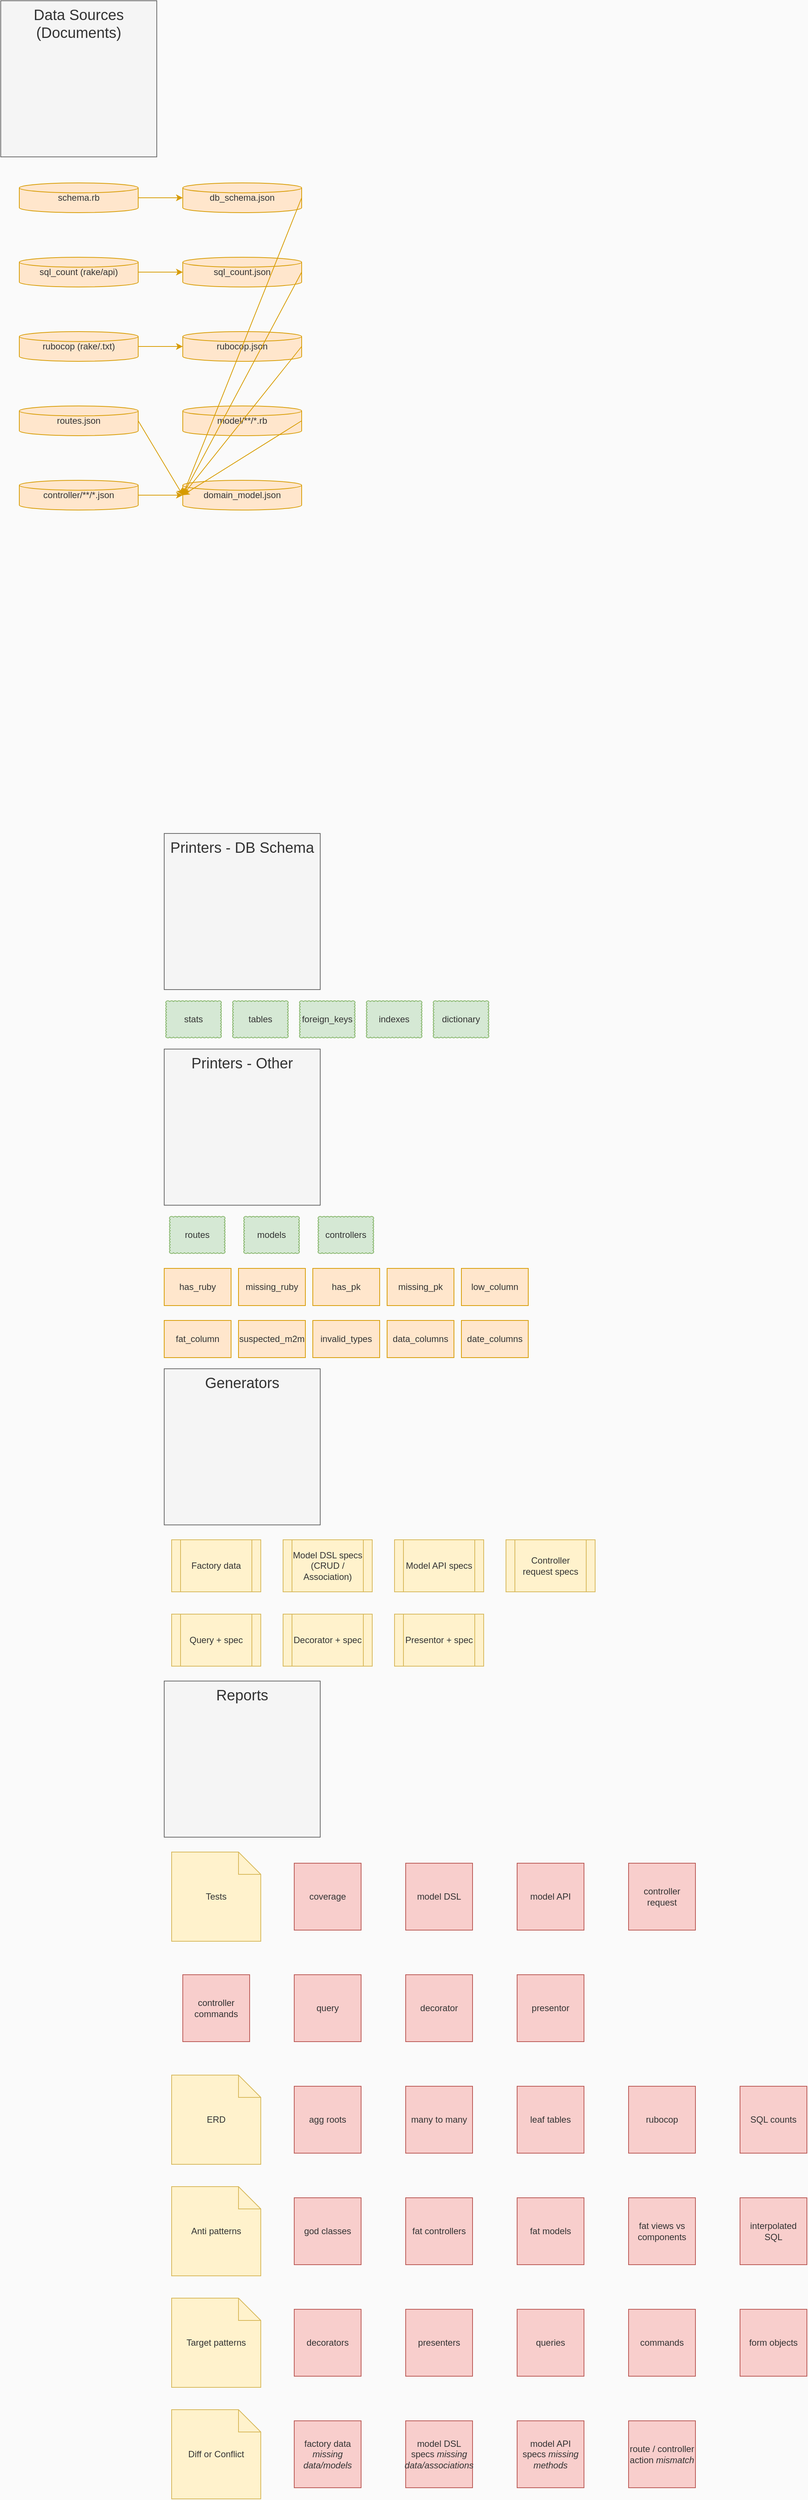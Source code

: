 <mxfile>
  <diagram id="jAE" name="Style-Plain">
    <mxGraphModel dx="0" dy="0" background="#fafafa" grid="0" gridSize="10" guides="1" tooltips="1" connect="1" arrows="1" fold="1" page="1" pageScale="1" pageWidth="1169" pageHeight="827" math="0" shadow="0">
      <root>
        <mxCell id="page_root_jAE" parent="jAE"/>
        <mxCell id="node_root_jAE" parent="page_root_jAE"/>
        <mxCell id="jAE-2" value="Data Sources (Documents)" style="whiteSpace=wrap;html=1;rounded=0;fillColor=#f5f5f5;strokeColor=#666666;fontColor=#333333;fontSize=20;verticalAlign=top" vertex="1" parent="node_root_jAE">
          <mxGeometry x="5" y="5" width="210" height="210" as="geometry"/>
        </mxCell>
        <mxCell id="a" value="schema.rb" style="whiteSpace=wrap;html=1;rounded=0;fillColor=#ffe6cc;strokeColor=#d79b00;fontColor=#333333;shape=mxgraph.flowchart.database;strokeWidth=1" vertex="1" parent="node_root_jAE">
          <mxGeometry x="30" y="250" width="160" height="40" as="geometry"/>
        </mxCell>
        <mxCell id="b" value="db_schema.json" style="whiteSpace=wrap;html=1;rounded=0;fillColor=#ffe6cc;strokeColor=#d79b00;fontColor=#333333;shape=mxgraph.flowchart.database;strokeWidth=1" vertex="1" parent="node_root_jAE">
          <mxGeometry x="250" y="250" width="160" height="40" as="geometry"/>
        </mxCell>
        <mxCell id="c" value="sql_count (rake/api)" style="whiteSpace=wrap;html=1;rounded=0;fillColor=#ffe6cc;strokeColor=#d79b00;fontColor=#333333;shape=mxgraph.flowchart.database;strokeWidth=1" vertex="1" parent="node_root_jAE">
          <mxGeometry x="30" y="350" width="160" height="40" as="geometry"/>
        </mxCell>
        <mxCell id="d" value="sql_count.json" style="whiteSpace=wrap;html=1;rounded=0;fillColor=#ffe6cc;strokeColor=#d79b00;fontColor=#333333;shape=mxgraph.flowchart.database;strokeWidth=1" vertex="1" parent="node_root_jAE">
          <mxGeometry x="250" y="350" width="160" height="40" as="geometry"/>
        </mxCell>
        <mxCell id="e" value="rubocop (rake/.txt)" style="whiteSpace=wrap;html=1;rounded=0;fillColor=#ffe6cc;strokeColor=#d79b00;fontColor=#333333;shape=mxgraph.flowchart.database;strokeWidth=1" vertex="1" parent="node_root_jAE">
          <mxGeometry x="30" y="450" width="160" height="40" as="geometry"/>
        </mxCell>
        <mxCell id="f" value="rubocop.json" style="whiteSpace=wrap;html=1;rounded=0;fillColor=#ffe6cc;strokeColor=#d79b00;fontColor=#333333;shape=mxgraph.flowchart.database;strokeWidth=1" vertex="1" parent="node_root_jAE">
          <mxGeometry x="250" y="450" width="160" height="40" as="geometry"/>
        </mxCell>
        <mxCell id="g" value="routes.json" style="whiteSpace=wrap;html=1;rounded=0;fillColor=#ffe6cc;strokeColor=#d79b00;fontColor=#333333;shape=mxgraph.flowchart.database;strokeWidth=1" vertex="1" parent="node_root_jAE">
          <mxGeometry x="30" y="550" width="160" height="40" as="geometry"/>
        </mxCell>
        <mxCell id="h" value="model/**/*.rb" style="whiteSpace=wrap;html=1;rounded=0;fillColor=#ffe6cc;strokeColor=#d79b00;fontColor=#333333;shape=mxgraph.flowchart.database;strokeWidth=1" vertex="1" parent="node_root_jAE">
          <mxGeometry x="250" y="550" width="160" height="40" as="geometry"/>
        </mxCell>
        <mxCell id="i" value="controller/**/*.json" style="whiteSpace=wrap;html=1;rounded=0;fillColor=#ffe6cc;strokeColor=#d79b00;fontColor=#333333;shape=mxgraph.flowchart.database;strokeWidth=1" vertex="1" parent="node_root_jAE">
          <mxGeometry x="30" y="650" width="160" height="40" as="geometry"/>
        </mxCell>
        <mxCell id="j" value="domain_model.json" style="whiteSpace=wrap;html=1;rounded=0;fillColor=#ffe6cc;strokeColor=#d79b00;fontColor=#333333;shape=mxgraph.flowchart.database;strokeWidth=1" vertex="1" parent="node_root_jAE">
          <mxGeometry x="250" y="650" width="160" height="40" as="geometry"/>
        </mxCell>
        <mxCell id="jAE-14" value="" style="whiteSpace=wrap;html=1;rounded=0;fillColor=#ffe6cc;strokeColor=#d79b00;edgeStyle=none;exitX=1;exitY=0.5;exitDx=0;exitDy=0;entryX=0;entryY=0.5;entryDx=0;entryDy=0" parent="node_root_jAE" source="a" target="b" edge="1">
          <mxGeometry relative="1" as="geometry"/>
        </mxCell>
        <mxCell id="jAE-15" value="" style="whiteSpace=wrap;html=1;rounded=0;fillColor=#ffe6cc;strokeColor=#d79b00;edgeStyle=none;exitX=1;exitY=0.5;exitDx=0;exitDy=0;entryX=0;entryY=0.5;entryDx=0;entryDy=0" parent="node_root_jAE" source="c" target="d" edge="1">
          <mxGeometry relative="1" as="geometry"/>
        </mxCell>
        <mxCell id="jAE-16" value="" style="whiteSpace=wrap;html=1;rounded=0;fillColor=#ffe6cc;strokeColor=#d79b00;edgeStyle=none;exitX=1;exitY=0.5;exitDx=0;exitDy=0;entryX=0;entryY=0.5;entryDx=0;entryDy=0" parent="node_root_jAE" source="e" target="f" edge="1">
          <mxGeometry relative="1" as="geometry"/>
        </mxCell>
        <mxCell id="jAE-17" value="" style="whiteSpace=wrap;html=1;rounded=0;fillColor=#ffe6cc;strokeColor=#d79b00;edgeStyle=none;exitX=1;exitY=0.5;exitDx=0;exitDy=0;entryX=0;entryY=0.5;entryDx=0;entryDy=0" parent="node_root_jAE" source="b" target="j" edge="1">
          <mxGeometry relative="1" as="geometry"/>
        </mxCell>
        <mxCell id="jAE-18" value="" style="whiteSpace=wrap;html=1;rounded=0;fillColor=#ffe6cc;strokeColor=#d79b00;edgeStyle=none;exitX=1;exitY=0.5;exitDx=0;exitDy=0;entryX=0;entryY=0.5;entryDx=0;entryDy=0" parent="node_root_jAE" source="d" target="j" edge="1">
          <mxGeometry relative="1" as="geometry"/>
        </mxCell>
        <mxCell id="jAE-19" value="" style="whiteSpace=wrap;html=1;rounded=0;fillColor=#ffe6cc;strokeColor=#d79b00;edgeStyle=none;exitX=1;exitY=0.5;exitDx=0;exitDy=0;entryX=0;entryY=0.5;entryDx=0;entryDy=0" parent="node_root_jAE" source="f" target="j" edge="1">
          <mxGeometry relative="1" as="geometry"/>
        </mxCell>
        <mxCell id="jAE-20" value="" style="whiteSpace=wrap;html=1;rounded=0;fillColor=#ffe6cc;strokeColor=#d79b00;edgeStyle=none;exitX=1;exitY=0.5;exitDx=0;exitDy=0;entryX=0;entryY=0.5;entryDx=0;entryDy=0" parent="node_root_jAE" source="g" target="j" edge="1">
          <mxGeometry relative="1" as="geometry"/>
        </mxCell>
        <mxCell id="jAE-21" value="" style="whiteSpace=wrap;html=1;rounded=0;fillColor=#ffe6cc;strokeColor=#d79b00;edgeStyle=none;exitX=1;exitY=0.5;exitDx=0;exitDy=0;entryX=0;entryY=0.5;entryDx=0;entryDy=0" parent="node_root_jAE" source="h" target="j" edge="1">
          <mxGeometry relative="1" as="geometry"/>
        </mxCell>
        <mxCell id="jAE-22" value="" style="whiteSpace=wrap;html=1;rounded=0;fillColor=#ffe6cc;strokeColor=#d79b00;edgeStyle=none;exitX=1;exitY=0.5;exitDx=0;exitDy=0;entryX=0;entryY=0.5;entryDx=0;entryDy=0" parent="node_root_jAE" source="i" target="j" edge="1">
          <mxGeometry relative="1" as="geometry"/>
        </mxCell>
        <mxCell id="jAE-24" value="Printers - DB Schema" style="whiteSpace=wrap;html=1;rounded=0;fillColor=#f5f5f5;strokeColor=#666666;fontColor=#333333;fontSize=20;verticalAlign=top" vertex="1" parent="node_root_jAE">
          <mxGeometry x="225" y="1125" width="210" height="210" as="geometry"/>
        </mxCell>
        <mxCell id="jAE-26" value="stats" style="whiteSpace=wrap;html=1;rounded=0;fillColor=#d5e8d4;strokeColor=#82b366;fontColor=#333333;shape=mxgraph.basic.cloud_rect" vertex="1" parent="node_root_jAE">
          <mxGeometry x="227" y="1350" width="75" height="50" as="geometry"/>
        </mxCell>
        <mxCell id="jAE-27" value="tables" style="whiteSpace=wrap;html=1;rounded=0;fillColor=#d5e8d4;strokeColor=#82b366;fontColor=#333333;shape=mxgraph.basic.cloud_rect" vertex="1" parent="node_root_jAE">
          <mxGeometry x="317" y="1350" width="75" height="50" as="geometry"/>
        </mxCell>
        <mxCell id="jAE-28" value="foreign_keys" style="whiteSpace=wrap;html=1;rounded=0;fillColor=#d5e8d4;strokeColor=#82b366;fontColor=#333333;shape=mxgraph.basic.cloud_rect" vertex="1" parent="node_root_jAE">
          <mxGeometry x="407" y="1350" width="75" height="50" as="geometry"/>
        </mxCell>
        <mxCell id="jAE-29" value="indexes" style="whiteSpace=wrap;html=1;rounded=0;fillColor=#d5e8d4;strokeColor=#82b366;fontColor=#333333;shape=mxgraph.basic.cloud_rect" vertex="1" parent="node_root_jAE">
          <mxGeometry x="497" y="1350" width="75" height="50" as="geometry"/>
        </mxCell>
        <mxCell id="jAE-30" value="dictionary" style="whiteSpace=wrap;html=1;rounded=0;fillColor=#d5e8d4;strokeColor=#82b366;fontColor=#333333;shape=mxgraph.basic.cloud_rect" vertex="1" parent="node_root_jAE">
          <mxGeometry x="587" y="1350" width="75" height="50" as="geometry"/>
        </mxCell>
        <mxCell id="jAE-32" value="Printers - Other" style="whiteSpace=wrap;html=1;rounded=0;fillColor=#f5f5f5;strokeColor=#666666;fontColor=#333333;fontSize=20;verticalAlign=top" vertex="1" parent="node_root_jAE">
          <mxGeometry x="225" y="1415" width="210" height="210" as="geometry"/>
        </mxCell>
        <mxCell id="jAE-34" value="routes" style="whiteSpace=wrap;html=1;rounded=0;fillColor=#d5e8d4;strokeColor=#82b366;fontColor=#333333;shape=mxgraph.basic.cloud_rect" vertex="1" parent="node_root_jAE">
          <mxGeometry x="232" y="1640" width="75" height="50" as="geometry"/>
        </mxCell>
        <mxCell id="jAE-35" value="models" style="whiteSpace=wrap;html=1;rounded=0;fillColor=#d5e8d4;strokeColor=#82b366;fontColor=#333333;shape=mxgraph.basic.cloud_rect" vertex="1" parent="node_root_jAE">
          <mxGeometry x="332" y="1640" width="75" height="50" as="geometry"/>
        </mxCell>
        <mxCell id="jAE-36" value="controllers" style="whiteSpace=wrap;html=1;rounded=0;fillColor=#d5e8d4;strokeColor=#82b366;fontColor=#333333;shape=mxgraph.basic.cloud_rect" vertex="1" parent="node_root_jAE">
          <mxGeometry x="432" y="1640" width="75" height="50" as="geometry"/>
        </mxCell>
        <mxCell id="jAE-38" value="has_ruby" style="whiteSpace=wrap;html=1;rounded=0;fillColor=#ffe6cc;strokeColor=#d79b00;fontColor=#333333" vertex="1" parent="node_root_jAE">
          <mxGeometry x="225" y="1710" width="90" height="50" as="geometry"/>
        </mxCell>
        <mxCell id="jAE-39" value="missing_ruby" style="whiteSpace=wrap;html=1;rounded=0;fillColor=#ffe6cc;strokeColor=#d79b00;fontColor=#333333" vertex="1" parent="node_root_jAE">
          <mxGeometry x="325" y="1710" width="90" height="50" as="geometry"/>
        </mxCell>
        <mxCell id="jAE-40" value="has_pk" style="whiteSpace=wrap;html=1;rounded=0;fillColor=#ffe6cc;strokeColor=#d79b00;fontColor=#333333" vertex="1" parent="node_root_jAE">
          <mxGeometry x="425" y="1710" width="90" height="50" as="geometry"/>
        </mxCell>
        <mxCell id="jAE-41" value="missing_pk" style="whiteSpace=wrap;html=1;rounded=0;fillColor=#ffe6cc;strokeColor=#d79b00;fontColor=#333333" vertex="1" parent="node_root_jAE">
          <mxGeometry x="525" y="1710" width="90" height="50" as="geometry"/>
        </mxCell>
        <mxCell id="jAE-42" value="low_column" style="whiteSpace=wrap;html=1;rounded=0;fillColor=#ffe6cc;strokeColor=#d79b00;fontColor=#333333" vertex="1" parent="node_root_jAE">
          <mxGeometry x="625" y="1710" width="90" height="50" as="geometry"/>
        </mxCell>
        <mxCell id="jAE-43" value="fat_column" style="whiteSpace=wrap;html=1;rounded=0;fillColor=#ffe6cc;strokeColor=#d79b00;fontColor=#333333" vertex="1" parent="node_root_jAE">
          <mxGeometry x="225" y="1780" width="90" height="50" as="geometry"/>
        </mxCell>
        <mxCell id="jAE-44" value="suspected_m2m" style="whiteSpace=wrap;html=1;rounded=0;fillColor=#ffe6cc;strokeColor=#d79b00;fontColor=#333333" vertex="1" parent="node_root_jAE">
          <mxGeometry x="325" y="1780" width="90" height="50" as="geometry"/>
        </mxCell>
        <mxCell id="jAE-45" value="invalid_types" style="whiteSpace=wrap;html=1;rounded=0;fillColor=#ffe6cc;strokeColor=#d79b00;fontColor=#333333" vertex="1" parent="node_root_jAE">
          <mxGeometry x="425" y="1780" width="90" height="50" as="geometry"/>
        </mxCell>
        <mxCell id="jAE-46" value="data_columns" style="whiteSpace=wrap;html=1;rounded=0;fillColor=#ffe6cc;strokeColor=#d79b00;fontColor=#333333" vertex="1" parent="node_root_jAE">
          <mxGeometry x="525" y="1780" width="90" height="50" as="geometry"/>
        </mxCell>
        <mxCell id="jAE-47" value="date_columns" style="whiteSpace=wrap;html=1;rounded=0;fillColor=#ffe6cc;strokeColor=#d79b00;fontColor=#333333" vertex="1" parent="node_root_jAE">
          <mxGeometry x="625" y="1780" width="90" height="50" as="geometry"/>
        </mxCell>
        <mxCell id="jAE-49" value="Generators" style="whiteSpace=wrap;html=1;rounded=0;fillColor=#f5f5f5;strokeColor=#666666;fontColor=#333333;fontSize=20;verticalAlign=top" vertex="1" parent="node_root_jAE">
          <mxGeometry x="225" y="1845" width="210" height="210" as="geometry"/>
        </mxCell>
        <mxCell id="jAE-51" value="Factory data" style="whiteSpace=wrap;html=1;rounded=0;fillColor=#fff2cc;strokeColor=#d6b656;fontColor=#333333;shape=process" vertex="1" parent="node_root_jAE">
          <mxGeometry x="235" y="2075" width="120" height="70" as="geometry"/>
        </mxCell>
        <mxCell id="jAE-52" value="Model DSL specs (CRUD / Association)" style="whiteSpace=wrap;html=1;rounded=0;fillColor=#fff2cc;strokeColor=#d6b656;fontColor=#333333;shape=process" vertex="1" parent="node_root_jAE">
          <mxGeometry x="385" y="2075" width="120" height="70" as="geometry"/>
        </mxCell>
        <mxCell id="jAE-53" value="Model API specs" style="whiteSpace=wrap;html=1;rounded=0;fillColor=#fff2cc;strokeColor=#d6b656;fontColor=#333333;shape=process" vertex="1" parent="node_root_jAE">
          <mxGeometry x="535" y="2075" width="120" height="70" as="geometry"/>
        </mxCell>
        <mxCell id="jAE-54" value="Controller request specs" style="whiteSpace=wrap;html=1;rounded=0;fillColor=#fff2cc;strokeColor=#d6b656;fontColor=#333333;shape=process" vertex="1" parent="node_root_jAE">
          <mxGeometry x="685" y="2075" width="120" height="70" as="geometry"/>
        </mxCell>
        <mxCell id="jAE-55" value="Query + spec" style="whiteSpace=wrap;html=1;rounded=0;fillColor=#fff2cc;strokeColor=#d6b656;fontColor=#333333;shape=process" vertex="1" parent="node_root_jAE">
          <mxGeometry x="235" y="2175" width="120" height="70" as="geometry"/>
        </mxCell>
        <mxCell id="jAE-56" value="Decorator + spec" style="whiteSpace=wrap;html=1;rounded=0;fillColor=#fff2cc;strokeColor=#d6b656;fontColor=#333333;shape=process" vertex="1" parent="node_root_jAE">
          <mxGeometry x="385" y="2175" width="120" height="70" as="geometry"/>
        </mxCell>
        <mxCell id="jAE-57" value="Presentor + spec" style="whiteSpace=wrap;html=1;rounded=0;fillColor=#fff2cc;strokeColor=#d6b656;fontColor=#333333;shape=process" vertex="1" parent="node_root_jAE">
          <mxGeometry x="535" y="2175" width="120" height="70" as="geometry"/>
        </mxCell>
        <mxCell id="jAE-58" value="" style="whiteSpace=wrap;html=1;rounded=0;fillColor=#fafafa;strokeColor=#fafafa;fontColor=#333333" vertex="1" parent="node_root_jAE">
          <mxGeometry x="720" y="2185" width="50" height="50" as="geometry"/>
        </mxCell>
        <mxCell id="jAE-60" value="Reports" style="whiteSpace=wrap;html=1;rounded=0;fillColor=#f5f5f5;strokeColor=#666666;fontColor=#333333;fontSize=20;verticalAlign=top" vertex="1" parent="node_root_jAE">
          <mxGeometry x="225" y="2265" width="210" height="210" as="geometry"/>
        </mxCell>
        <mxCell id="jAE-62" value="Tests" style="whiteSpace=wrap;html=1;rounded=0;fillColor=#fff2cc;strokeColor=#d6b656;fontColor=#333333;shape=note" vertex="1" parent="node_root_jAE">
          <mxGeometry x="235" y="2495" width="120" height="120" as="geometry"/>
        </mxCell>
        <mxCell id="jAE-63" value="coverage" style="whiteSpace=wrap;html=1;rounded=0;fillColor=#f8cecc;strokeColor=#b85450;fontColor=#333333" vertex="1" parent="node_root_jAE">
          <mxGeometry x="400" y="2510" width="90" height="90" as="geometry"/>
        </mxCell>
        <mxCell id="jAE-64" value="model DSL" style="whiteSpace=wrap;html=1;rounded=0;fillColor=#f8cecc;strokeColor=#b85450;fontColor=#333333" vertex="1" parent="node_root_jAE">
          <mxGeometry x="550" y="2510" width="90" height="90" as="geometry"/>
        </mxCell>
        <mxCell id="jAE-65" value="model API" style="whiteSpace=wrap;html=1;rounded=0;fillColor=#f8cecc;strokeColor=#b85450;fontColor=#333333" vertex="1" parent="node_root_jAE">
          <mxGeometry x="700" y="2510" width="90" height="90" as="geometry"/>
        </mxCell>
        <mxCell id="jAE-66" value="controller request" style="whiteSpace=wrap;html=1;rounded=0;fillColor=#f8cecc;strokeColor=#b85450;fontColor=#333333" vertex="1" parent="node_root_jAE">
          <mxGeometry x="850" y="2510" width="90" height="90" as="geometry"/>
        </mxCell>
        <mxCell id="jAE-67" value="controller commands" style="whiteSpace=wrap;html=1;rounded=0;fillColor=#f8cecc;strokeColor=#b85450;fontColor=#333333" vertex="1" parent="node_root_jAE">
          <mxGeometry x="250" y="2660" width="90" height="90" as="geometry"/>
        </mxCell>
        <mxCell id="jAE-68" value="query" style="whiteSpace=wrap;html=1;rounded=0;fillColor=#f8cecc;strokeColor=#b85450;fontColor=#333333" vertex="1" parent="node_root_jAE">
          <mxGeometry x="400" y="2660" width="90" height="90" as="geometry"/>
        </mxCell>
        <mxCell id="jAE-69" value="decorator" style="whiteSpace=wrap;html=1;rounded=0;fillColor=#f8cecc;strokeColor=#b85450;fontColor=#333333" vertex="1" parent="node_root_jAE">
          <mxGeometry x="550" y="2660" width="90" height="90" as="geometry"/>
        </mxCell>
        <mxCell id="jAE-70" value="presentor" style="whiteSpace=wrap;html=1;rounded=0;fillColor=#f8cecc;strokeColor=#b85450;fontColor=#333333" vertex="1" parent="node_root_jAE">
          <mxGeometry x="700" y="2660" width="90" height="90" as="geometry"/>
        </mxCell>
        <mxCell id="jAE-71" value="" style="whiteSpace=wrap;html=1;rounded=0;fillColor=#fafafa;strokeColor=#fafafa;fontColor=#333333" vertex="1" parent="node_root_jAE">
          <mxGeometry x="870" y="2680" width="50" height="50" as="geometry"/>
        </mxCell>
        <mxCell id="jAE-73" value="ERD" style="whiteSpace=wrap;html=1;rounded=0;fillColor=#fff2cc;strokeColor=#d6b656;fontColor=#333333;shape=note" vertex="1" parent="node_root_jAE">
          <mxGeometry x="235" y="2795" width="120" height="120" as="geometry"/>
        </mxCell>
        <mxCell id="jAE-74" value="agg roots" style="whiteSpace=wrap;html=1;rounded=0;fillColor=#f8cecc;strokeColor=#b85450;fontColor=#333333" vertex="1" parent="node_root_jAE">
          <mxGeometry x="400" y="2810" width="90" height="90" as="geometry"/>
        </mxCell>
        <mxCell id="jAE-75" value="many to many" style="whiteSpace=wrap;html=1;rounded=0;fillColor=#f8cecc;strokeColor=#b85450;fontColor=#333333" vertex="1" parent="node_root_jAE">
          <mxGeometry x="550" y="2810" width="90" height="90" as="geometry"/>
        </mxCell>
        <mxCell id="jAE-76" value="leaf tables" style="whiteSpace=wrap;html=1;rounded=0;fillColor=#f8cecc;strokeColor=#b85450;fontColor=#333333" vertex="1" parent="node_root_jAE">
          <mxGeometry x="700" y="2810" width="90" height="90" as="geometry"/>
        </mxCell>
        <mxCell id="jAE-77" value="rubocop" style="whiteSpace=wrap;html=1;rounded=0;fillColor=#f8cecc;strokeColor=#b85450;fontColor=#333333" vertex="1" parent="node_root_jAE">
          <mxGeometry x="850" y="2810" width="90" height="90" as="geometry"/>
        </mxCell>
        <mxCell id="jAE-78" value="SQL counts" style="whiteSpace=wrap;html=1;rounded=0;fillColor=#f8cecc;strokeColor=#b85450;fontColor=#333333" vertex="1" parent="node_root_jAE">
          <mxGeometry x="1000" y="2810" width="90" height="90" as="geometry"/>
        </mxCell>
        <mxCell id="jAE-80" value="Anti patterns" style="whiteSpace=wrap;html=1;rounded=0;fillColor=#fff2cc;strokeColor=#d6b656;fontColor=#333333;shape=note" vertex="1" parent="node_root_jAE">
          <mxGeometry x="235" y="2945" width="120" height="120" as="geometry"/>
        </mxCell>
        <mxCell id="jAE-81" value="god classes" style="whiteSpace=wrap;html=1;rounded=0;fillColor=#f8cecc;strokeColor=#b85450;fontColor=#333333" vertex="1" parent="node_root_jAE">
          <mxGeometry x="400" y="2960" width="90" height="90" as="geometry"/>
        </mxCell>
        <mxCell id="jAE-82" value="fat controllers" style="whiteSpace=wrap;html=1;rounded=0;fillColor=#f8cecc;strokeColor=#b85450;fontColor=#333333" vertex="1" parent="node_root_jAE">
          <mxGeometry x="550" y="2960" width="90" height="90" as="geometry"/>
        </mxCell>
        <mxCell id="jAE-83" value="fat models" style="whiteSpace=wrap;html=1;rounded=0;fillColor=#f8cecc;strokeColor=#b85450;fontColor=#333333" vertex="1" parent="node_root_jAE">
          <mxGeometry x="700" y="2960" width="90" height="90" as="geometry"/>
        </mxCell>
        <mxCell id="jAE-84" value="fat views vs components" style="whiteSpace=wrap;html=1;rounded=0;fillColor=#f8cecc;strokeColor=#b85450;fontColor=#333333" vertex="1" parent="node_root_jAE">
          <mxGeometry x="850" y="2960" width="90" height="90" as="geometry"/>
        </mxCell>
        <mxCell id="jAE-85" value="interpolated SQL" style="whiteSpace=wrap;html=1;rounded=0;fillColor=#f8cecc;strokeColor=#b85450;fontColor=#333333" vertex="1" parent="node_root_jAE">
          <mxGeometry x="1000" y="2960" width="90" height="90" as="geometry"/>
        </mxCell>
        <mxCell id="jAE-87" value="Target patterns" style="whiteSpace=wrap;html=1;rounded=0;fillColor=#fff2cc;strokeColor=#d6b656;fontColor=#333333;shape=note" vertex="1" parent="node_root_jAE">
          <mxGeometry x="235" y="3095" width="120" height="120" as="geometry"/>
        </mxCell>
        <mxCell id="jAE-88" value="decorators" style="whiteSpace=wrap;html=1;rounded=0;fillColor=#f8cecc;strokeColor=#b85450;fontColor=#333333" vertex="1" parent="node_root_jAE">
          <mxGeometry x="400" y="3110" width="90" height="90" as="geometry"/>
        </mxCell>
        <mxCell id="jAE-89" value="presenters" style="whiteSpace=wrap;html=1;rounded=0;fillColor=#f8cecc;strokeColor=#b85450;fontColor=#333333" vertex="1" parent="node_root_jAE">
          <mxGeometry x="550" y="3110" width="90" height="90" as="geometry"/>
        </mxCell>
        <mxCell id="jAE-90" value="queries" style="whiteSpace=wrap;html=1;rounded=0;fillColor=#f8cecc;strokeColor=#b85450;fontColor=#333333" vertex="1" parent="node_root_jAE">
          <mxGeometry x="700" y="3110" width="90" height="90" as="geometry"/>
        </mxCell>
        <mxCell id="jAE-91" value="commands" style="whiteSpace=wrap;html=1;rounded=0;fillColor=#f8cecc;strokeColor=#b85450;fontColor=#333333" vertex="1" parent="node_root_jAE">
          <mxGeometry x="850" y="3110" width="90" height="90" as="geometry"/>
        </mxCell>
        <mxCell id="jAE-92" value="form objects" style="whiteSpace=wrap;html=1;rounded=0;fillColor=#f8cecc;strokeColor=#b85450;fontColor=#333333" vertex="1" parent="node_root_jAE">
          <mxGeometry x="1000" y="3110" width="90" height="90" as="geometry"/>
        </mxCell>
        <mxCell id="jAE-94" value="Diff or Conflict" style="whiteSpace=wrap;html=1;rounded=0;fillColor=#fff2cc;strokeColor=#d6b656;fontColor=#333333;shape=note" vertex="1" parent="node_root_jAE">
          <mxGeometry x="235" y="3245" width="120" height="120" as="geometry"/>
        </mxCell>
        <mxCell id="jAE-95" value="factory data &lt;i&gt;missing data/models&lt;/i&gt;" style="whiteSpace=wrap;html=1;rounded=0;fillColor=#f8cecc;strokeColor=#b85450;fontColor=#333333" vertex="1" parent="node_root_jAE">
          <mxGeometry x="400" y="3260" width="90" height="90" as="geometry"/>
        </mxCell>
        <mxCell id="jAE-96" value="model DSL specs &lt;i&gt;missing data/associations&lt;/i&gt;" style="whiteSpace=wrap;html=1;rounded=0;fillColor=#f8cecc;strokeColor=#b85450;fontColor=#333333" vertex="1" parent="node_root_jAE">
          <mxGeometry x="550" y="3260" width="90" height="90" as="geometry"/>
        </mxCell>
        <mxCell id="jAE-97" value="model API specs &lt;i&gt;missing methods&lt;/i&gt;" style="whiteSpace=wrap;html=1;rounded=0;fillColor=#f8cecc;strokeColor=#b85450;fontColor=#333333" vertex="1" parent="node_root_jAE">
          <mxGeometry x="700" y="3260" width="90" height="90" as="geometry"/>
        </mxCell>
        <mxCell id="jAE-98" value="route / controller action &lt;i&gt;mismatch&lt;/i&gt;" style="whiteSpace=wrap;html=1;rounded=0;fillColor=#f8cecc;strokeColor=#b85450;fontColor=#333333" vertex="1" parent="node_root_jAE">
          <mxGeometry x="850" y="3260" width="90" height="90" as="geometry"/>
        </mxCell>
      </root>
    </mxGraphModel>
  </diagram>
</mxfile>